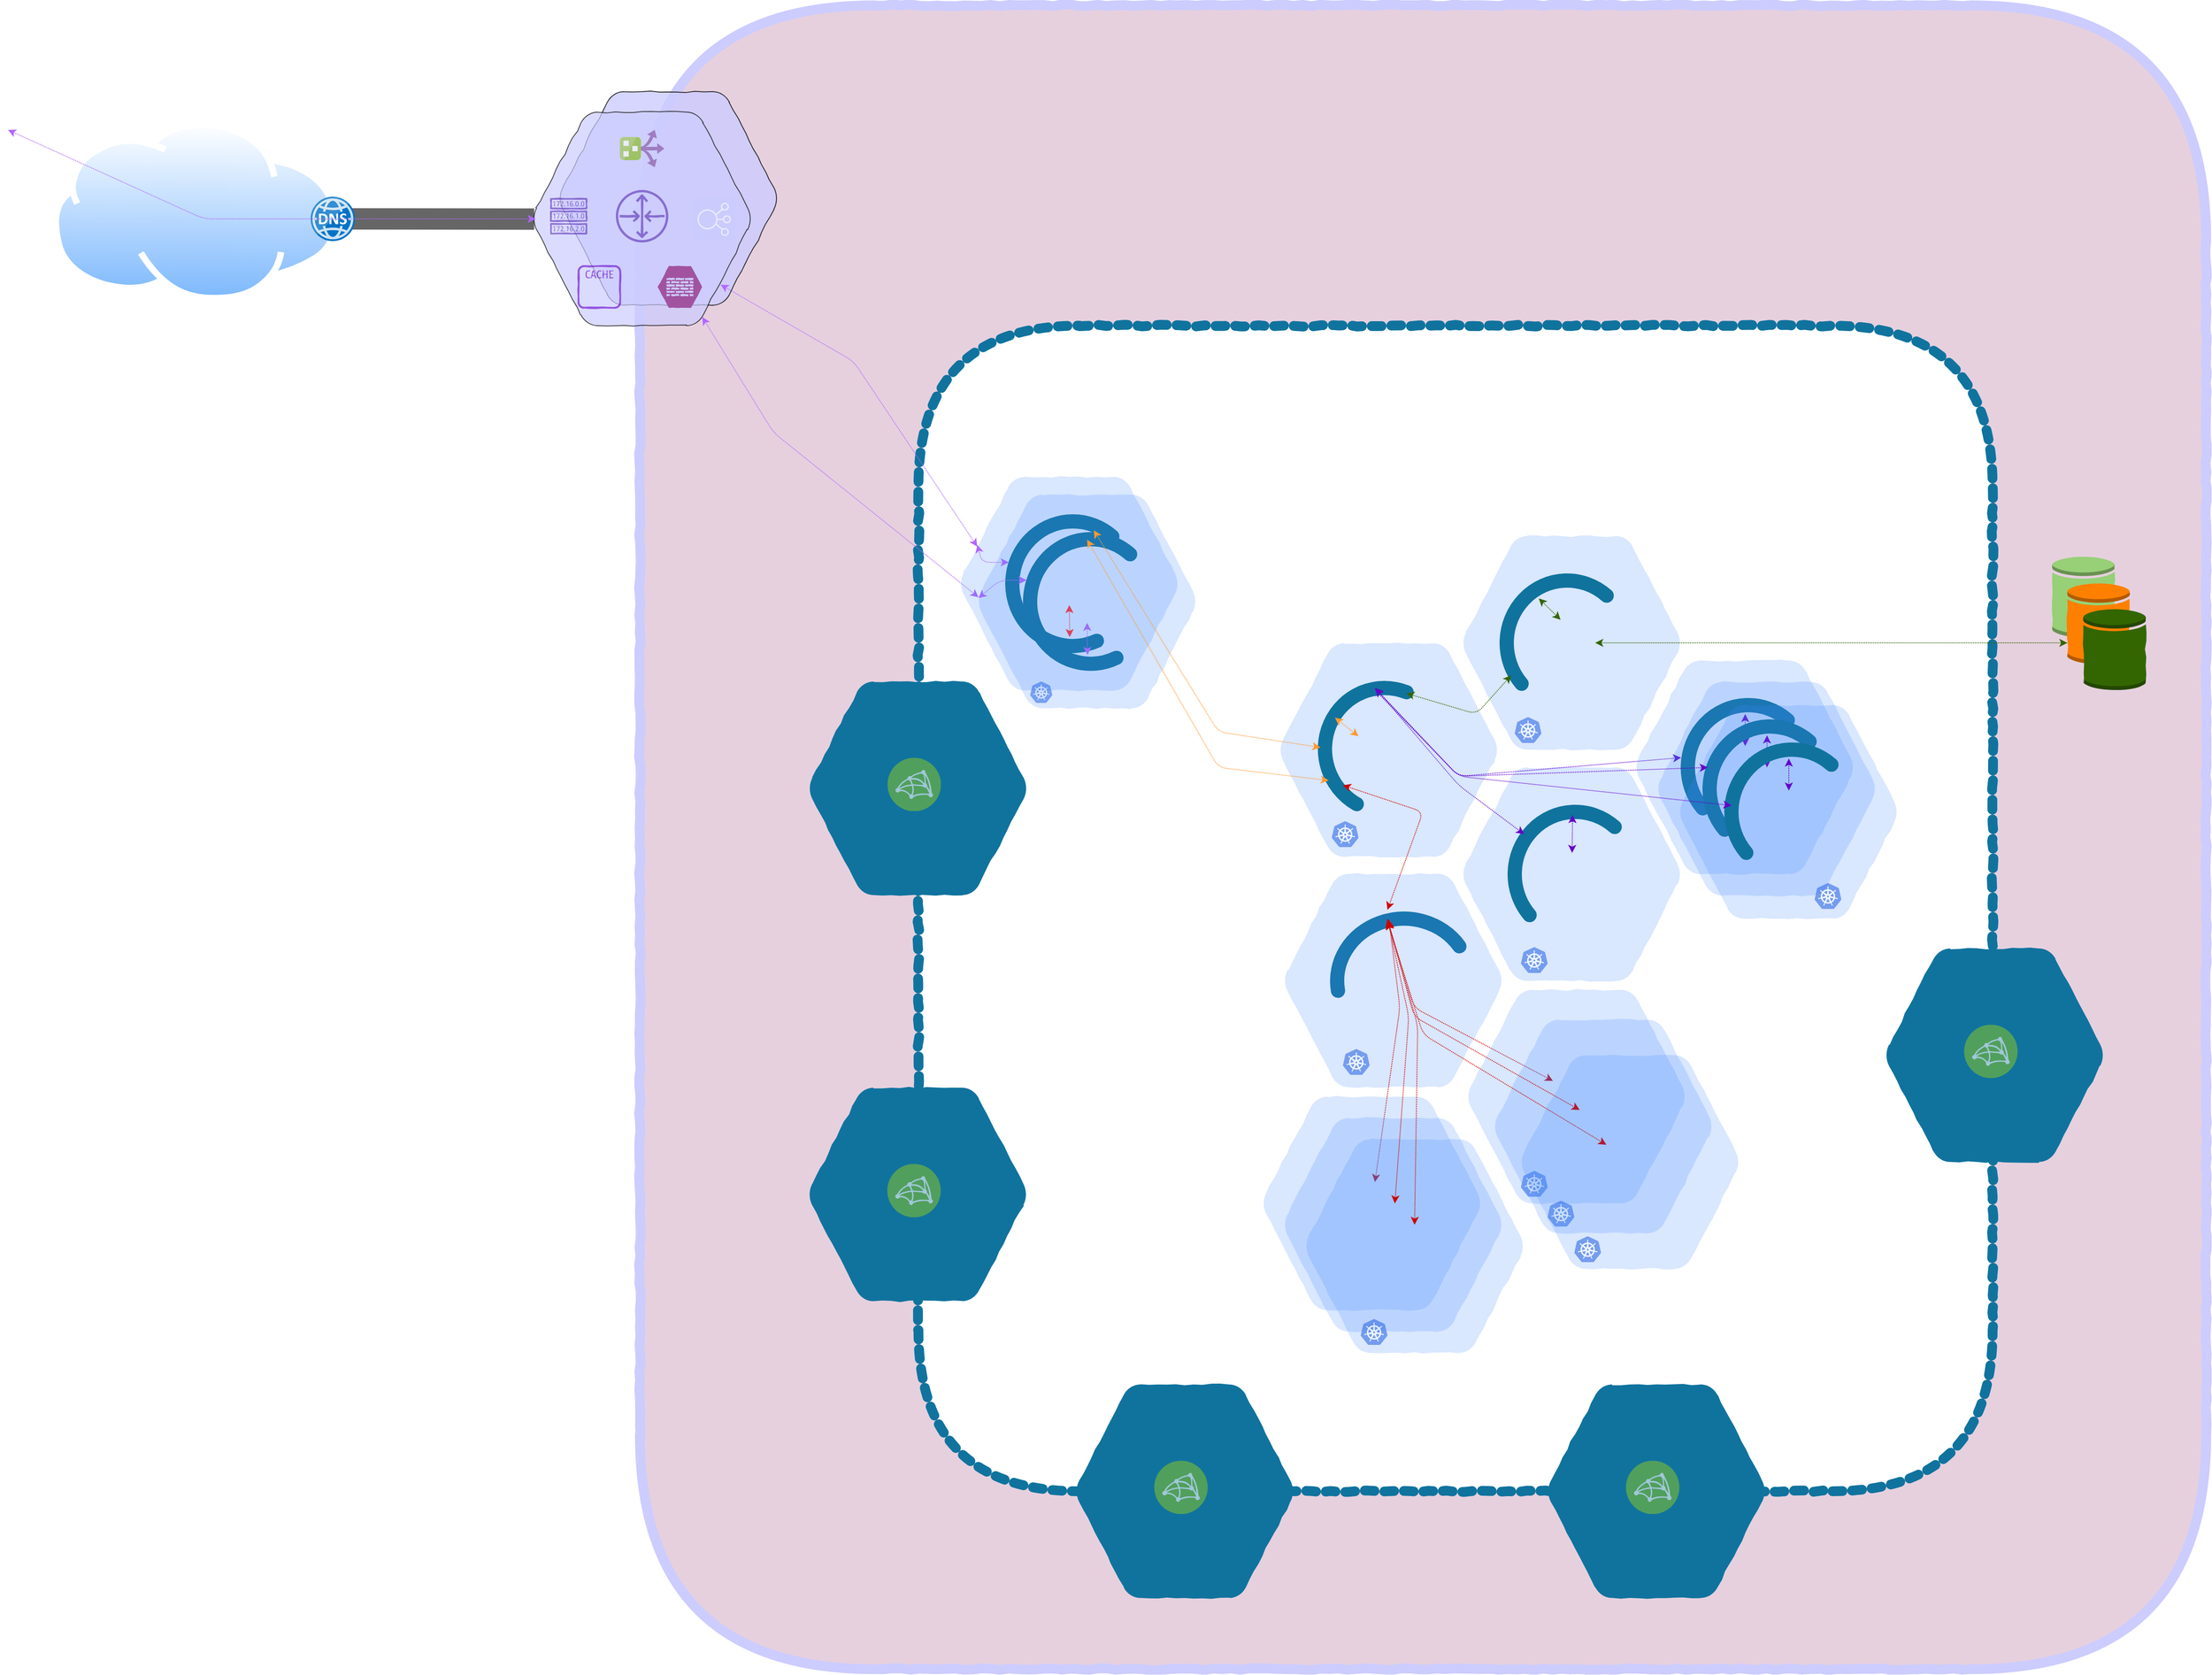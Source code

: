 <mxfile version="12.1.1" type="github" pages="1"><diagram id="cBoUNngE9WmwMve642ie" name="Page-1"><mxGraphModel dx="2729" dy="1946" grid="1" gridSize="10" guides="1" tooltips="1" connect="1" arrows="1" fold="1" page="1" pageScale="1" pageWidth="850" pageHeight="1100" math="0" shadow="0"><root><mxCell id="0"/><mxCell id="1" parent="0"/><mxCell id="G8baYWpvVq2G7eu6TOwq-664" value="" style="rounded=1;whiteSpace=wrap;html=1;shadow=0;comic=1;strokeColor=#CCCCFF;strokeWidth=11;fillColor=#E6D0DE;" vertex="1" parent="1"><mxGeometry x="-110" y="-790" width="1760" height="1870" as="geometry"/></mxCell><mxCell id="G8baYWpvVq2G7eu6TOwq-668" value="" style="shape=mxgraph.gcp.extras.blue_hexagon;html=1;fillColor=#CCCCFF;gradientColor=none;strokeColor=#000000;verticalLabelPosition=bottom;verticalAlign=top;align=center;rounded=0;comic=1;gradientDirection=south;shadow=0;opacity=80;" vertex="1" parent="1"><mxGeometry x="-200.5" y="-693" width="245" height="240" as="geometry"/></mxCell><mxCell id="G8baYWpvVq2G7eu6TOwq-637" value="" style="edgeStyle=none;comic=0;orthogonalLoop=1;jettySize=auto;html=1;startArrow=none;startFill=0;endArrow=none;endFill=0;strokeColor=#666666;strokeWidth=24;entryX=0.005;entryY=0.501;entryDx=0;entryDy=0;entryPerimeter=0;fillColor=#f5f5f5;" edge="1" parent="1" target="G8baYWpvVq2G7eu6TOwq-374"><mxGeometry relative="1" as="geometry"><mxPoint x="-460" y="-550" as="sourcePoint"/><mxPoint x="-344" y="-557.5" as="targetPoint"/></mxGeometry></mxCell><mxCell id="G8baYWpvVq2G7eu6TOwq-665" value="" style="rounded=1;whiteSpace=wrap;html=1;shadow=0;comic=1;strokeColor=#10739E;strokeWidth=11;fillColor=#ffffff;dashed=1;dashPattern=1 1;" vertex="1" parent="1"><mxGeometry x="203" y="-430" width="1207" height="1310" as="geometry"/></mxCell><mxCell id="G8baYWpvVq2G7eu6TOwq-374" value="" style="shape=mxgraph.gcp.extras.blue_hexagon;html=1;fillColor=#CCCCFF;gradientColor=none;strokeColor=#000000;verticalLabelPosition=bottom;verticalAlign=top;align=center;rounded=0;comic=1;gradientDirection=south;shadow=0;opacity=70;" vertex="1" parent="1"><mxGeometry x="-230" y="-670" width="245" height="240" as="geometry"/></mxCell><mxCell id="G8baYWpvVq2G7eu6TOwq-640" value="" style="aspect=fixed;perimeter=ellipsePerimeter;html=1;align=center;shadow=0;dashed=0;spacingTop=3;image;image=img/lib/active_directory/internet_cloud.svg;rounded=0;comic=1;strokeColor=#10739E;strokeWidth=6;fillColor=#10739E;gradientColor=none;" vertex="1" parent="1"><mxGeometry x="-770" y="-660" width="321" height="203" as="geometry"/></mxCell><mxCell id="G8baYWpvVq2G7eu6TOwq-624" value="" style="verticalLabelPosition=bottom;html=1;fillColor=#A153A0;verticalAlign=top;pointerEvents=1;align=center;points=[[0.25,0,0],[0.5,0,0],[0.75,0,0],[1,0.5,0],[0.75,1,0],[0.5,1,0],[0.25,1,0],[0,0.5,0],[0.125,0.25,0],[0.125,0.75,0],[0.875,0.25,0],[0.875,0.75,0]];shape=mxgraph.cisco_safe.design.firewall;rounded=0;shadow=0;comic=1;strokeColor=#10739E;strokeWidth=6;" vertex="1" parent="1"><mxGeometry x="-90" y="-497" width="50" height="47" as="geometry"/></mxCell><mxCell id="G8baYWpvVq2G7eu6TOwq-553" value="" style="group;fillColor=none;" vertex="1" connectable="0" parent="1"><mxGeometry x="379.778" y="759.945" width="245" height="240" as="geometry"/></mxCell><mxCell id="G8baYWpvVq2G7eu6TOwq-554" value="" style="shape=mxgraph.gcp.extras.blue_hexagon;html=1;fillColor=#10739E;gradientColor=none;strokeColor=none;verticalLabelPosition=bottom;verticalAlign=top;align=center;rounded=0;comic=1;gradientDirection=south;shadow=0;" vertex="1" parent="G8baYWpvVq2G7eu6TOwq-553"><mxGeometry width="245" height="240" as="geometry"/></mxCell><mxCell id="G8baYWpvVq2G7eu6TOwq-555" value="" style="shape=image;html=1;verticalAlign=top;verticalLabelPosition=bottom;labelBackgroundColor=#ffffff;imageAspect=0;aspect=fixed;image=https://cdn2.iconfinder.com/data/icons/font-awesome/1792/fort-awesome-128.png;rounded=0;shadow=0;comic=1;strokeColor=#FF9933;strokeWidth=6;fillColor=#CC0000;gradientColor=none;" vertex="1" parent="G8baYWpvVq2G7eu6TOwq-553"><mxGeometry x="98.5" y="16.667" width="48" height="48" as="geometry"/></mxCell><mxCell id="G8baYWpvVq2G7eu6TOwq-556" value="" style="shape=image;html=1;verticalAlign=top;verticalLabelPosition=bottom;labelBackgroundColor=#ffffff;imageAspect=0;aspect=fixed;image=https://cdn2.iconfinder.com/data/icons/kitchen-appliances-computers-and-electronics/32/Appliances-26-128.png;rounded=0;shadow=0;comic=1;strokeColor=#FF9933;strokeWidth=6;fillColor=#CC0000;gradientColor=none;" vertex="1" parent="G8baYWpvVq2G7eu6TOwq-553"><mxGeometry x="172" y="79.5" width="65" height="65" as="geometry"/></mxCell><mxCell id="G8baYWpvVq2G7eu6TOwq-557" value="" style="shape=image;html=1;verticalAlign=top;verticalLabelPosition=bottom;labelBackgroundColor=#ffffff;imageAspect=0;aspect=fixed;image=https://cdn2.iconfinder.com/data/icons/airport-solid-prepare-for-take-off/512/pilot_captain-128.png;rounded=0;shadow=0;comic=1;strokeColor=#FF9933;strokeWidth=6;fillColor=#CC0000;gradientColor=none;" vertex="1" parent="G8baYWpvVq2G7eu6TOwq-553"><mxGeometry x="22" y="86.5" width="58" height="58" as="geometry"/></mxCell><mxCell id="G8baYWpvVq2G7eu6TOwq-558" value="" style="shape=image;html=1;verticalAlign=top;verticalLabelPosition=bottom;labelBackgroundColor=#ffffff;imageAspect=0;aspect=fixed;image=https://cdn4.iconfinder.com/data/icons/transportation-190/1000/boat_transport_sail_yacht_water_ship_schooner-128.png;rounded=0;shadow=0;comic=1;strokeColor=#FF9933;strokeWidth=6;fillColor=#CC0000;gradientColor=none;" vertex="1" parent="G8baYWpvVq2G7eu6TOwq-553"><mxGeometry x="91.5" y="154.667" width="62" height="62" as="geometry"/></mxCell><mxCell id="G8baYWpvVq2G7eu6TOwq-559" value="" style="shape=image;html=1;verticalAlign=top;verticalLabelPosition=bottom;labelBackgroundColor=#ffffff;imageAspect=0;aspect=fixed;image=https://cdn0.iconfinder.com/data/icons/travel-filled-line-4/64/Travel-Filled-15-128.png;rounded=0;shadow=0;comic=1;strokeColor=#FF9933;strokeWidth=6;fillColor=#001933;gradientColor=none;" vertex="1" parent="G8baYWpvVq2G7eu6TOwq-553"><mxGeometry x="50" y="-16.333" width="33" height="33" as="geometry"/></mxCell><mxCell id="G8baYWpvVq2G7eu6TOwq-560" value="" style="aspect=fixed;perimeter=ellipsePerimeter;html=1;align=center;shadow=0;dashed=0;fontColor=#4277BB;labelBackgroundColor=#ffffff;fontSize=12;spacingTop=3;image;image=img/lib/ibm/infrastructure/microservices_mesh.svg;rounded=0;comic=1;strokeColor=#FF9933;strokeWidth=6;fillColor=#97D077;gradientColor=none;opacity=60;" vertex="1" parent="G8baYWpvVq2G7eu6TOwq-553"><mxGeometry x="88.222" y="85.667" width="60" height="60" as="geometry"/></mxCell><mxCell id="G8baYWpvVq2G7eu6TOwq-246" value="" style="verticalLabelPosition=bottom;verticalAlign=top;html=1;shape=mxgraph.basic.arc;strokeColor=#10739E;strokeWidth=16;startAngle=0.725;endAngle=0.156;rounded=0;comic=1;shadow=0;fillColor=none;" vertex="1" parent="1"><mxGeometry x="673.5" y="236.5" width="150" height="140" as="geometry"/></mxCell><mxCell id="G8baYWpvVq2G7eu6TOwq-245" value="" style="shape=mxgraph.gcp.extras.blue_hexagon;html=1;fillColor=#4387FD;gradientColor=none;strokeColor=none;verticalLabelPosition=bottom;verticalAlign=top;align=center;rounded=0;comic=1;gradientDirection=south;shadow=0;opacity=20;" vertex="1" parent="1"><mxGeometry x="614" y="186" width="245" height="240" as="geometry"/></mxCell><mxCell id="G8baYWpvVq2G7eu6TOwq-247" value="" style="endArrow=classic;startArrow=classic;html=1;dashed=1;dashPattern=1 1;strokeColor=#CC0000;" edge="1" parent="1" source="G8baYWpvVq2G7eu6TOwq-641"><mxGeometry width="50" height="50" relative="1" as="geometry"><mxPoint x="918.5" y="423.349" as="sourcePoint"/><mxPoint x="730" y="238.5" as="targetPoint"/><Array as="points"><mxPoint x="760" y="336.5"/></Array></mxGeometry></mxCell><mxCell id="G8baYWpvVq2G7eu6TOwq-255" value="" style="endArrow=classic;startArrow=classic;html=1;dashed=1;dashPattern=1 1;strokeColor=#CC0000;entryX=0.388;entryY=0.01;entryDx=0;entryDy=0;entryPerimeter=0;" edge="1" parent="1" source="G8baYWpvVq2G7eu6TOwq-254" target="G8baYWpvVq2G7eu6TOwq-246"><mxGeometry width="50" height="50" relative="1" as="geometry"><mxPoint x="923.5" y="436.5" as="sourcePoint"/><mxPoint x="783.7" y="248.88" as="targetPoint"/><Array as="points"><mxPoint x="744" y="336.5"/></Array></mxGeometry></mxCell><mxCell id="G8baYWpvVq2G7eu6TOwq-258" value="" style="shape=mxgraph.gcp.extras.blue_hexagon;html=1;fillColor=#4387FD;gradientColor=none;strokeColor=none;verticalLabelPosition=bottom;verticalAlign=top;align=center;rounded=0;comic=1;gradientDirection=south;shadow=0;opacity=20;" vertex="1" parent="1"><mxGeometry x="814.5" y="66.5" width="245" height="240" as="geometry"/></mxCell><mxCell id="G8baYWpvVq2G7eu6TOwq-259" value="" style="verticalLabelPosition=bottom;verticalAlign=top;html=1;shape=mxgraph.basic.arc;strokeColor=#10739E;strokeWidth=16;startAngle=0.636;endAngle=0.113;rounded=0;comic=1;shadow=0;fillColor=none;" vertex="1" parent="1"><mxGeometry x="873" y="116.5" width="136" height="140" as="geometry"/></mxCell><mxCell id="G8baYWpvVq2G7eu6TOwq-260" value="" style="endArrow=classic;startArrow=classic;html=1;dashed=1;dashPattern=1 1;strokeColor=#6600CC;exitX=0.5;exitY=0;exitDx=0;exitDy=0;" edge="1" parent="1" source="G8baYWpvVq2G7eu6TOwq-261"><mxGeometry width="50" height="50" relative="1" as="geometry"><mxPoint x="937.5" y="246.5" as="sourcePoint"/><mxPoint x="938" y="120" as="targetPoint"/></mxGeometry></mxCell><mxCell id="G8baYWpvVq2G7eu6TOwq-261" value="" style="shape=image;html=1;verticalAlign=top;verticalLabelPosition=bottom;labelBackgroundColor=#ffffff;imageAspect=0;aspect=fixed;image=https://cdn4.iconfinder.com/data/icons/48x48-free-object-icons/48/Black_ball.png;shadow=0;fontFamily=Helvetica;fontSize=12;fontColor=#000000;align=center;strokeColor=#000000;strokeWidth=6;" vertex="1" parent="1"><mxGeometry x="913.5" y="162.5" width="48" height="48" as="geometry"/></mxCell><mxCell id="G8baYWpvVq2G7eu6TOwq-268" value="" style="endArrow=classic;startArrow=classic;html=1;dashed=1;dashPattern=1 1;strokeColor=#6600CC;entryX=0.577;entryY=-0.004;entryDx=0;entryDy=0;entryPerimeter=0;" edge="1" parent="1" target="G8baYWpvVq2G7eu6TOwq-239"><mxGeometry width="50" height="50" relative="1" as="geometry"><mxPoint x="1060" y="55.5" as="sourcePoint"/><mxPoint x="770" y="-3.5" as="targetPoint"/><Array as="points"><mxPoint x="810" y="76.5"/></Array></mxGeometry></mxCell><mxCell id="G8baYWpvVq2G7eu6TOwq-269" value="" style="endArrow=classic;startArrow=classic;html=1;dashed=1;dashPattern=1 1;strokeColor=#6600CC;exitX=0.078;exitY=0.179;exitDx=0;exitDy=0;exitPerimeter=0;entryX=0.592;entryY=-0.004;entryDx=0;entryDy=0;entryPerimeter=0;" edge="1" parent="1" source="G8baYWpvVq2G7eu6TOwq-259" target="G8baYWpvVq2G7eu6TOwq-239"><mxGeometry width="50" height="50" relative="1" as="geometry"><mxPoint x="1070" y="65.5" as="sourcePoint"/><mxPoint x="780" y="6.5" as="targetPoint"/><Array as="points"><mxPoint x="810" y="86.5"/></Array></mxGeometry></mxCell><mxCell id="G8baYWpvVq2G7eu6TOwq-311" value="" style="group" vertex="1" connectable="0" parent="1"><mxGeometry x="590" y="436.5" width="293" height="288" as="geometry"/></mxCell><mxCell id="G8baYWpvVq2G7eu6TOwq-251" value="" style="shape=mxgraph.gcp.extras.blue_hexagon;html=1;fillColor=#4387FD;gradientColor=none;strokeColor=none;verticalLabelPosition=bottom;verticalAlign=top;align=center;rounded=0;comic=1;gradientDirection=south;shadow=0;opacity=20;" vertex="1" parent="G8baYWpvVq2G7eu6TOwq-311"><mxGeometry width="245" height="240" as="geometry"/></mxCell><mxCell id="G8baYWpvVq2G7eu6TOwq-254" value="" style="shape=image;html=1;verticalAlign=top;verticalLabelPosition=bottom;labelBackgroundColor=#ffffff;imageAspect=0;aspect=fixed;image=https://cdn4.iconfinder.com/data/icons/48x48-free-object-icons/48/Green_ball.png;rounded=0;shadow=0;comic=1;strokeColor=#FF9933;strokeWidth=6;fillColor=none;gradientColor=none;" vertex="1" parent="G8baYWpvVq2G7eu6TOwq-311"><mxGeometry x="98.5" y="96" width="48" height="48" as="geometry"/></mxCell><mxCell id="G8baYWpvVq2G7eu6TOwq-313" value="" style="group" vertex="1" connectable="0" parent="G8baYWpvVq2G7eu6TOwq-311"><mxGeometry x="24" y="24" width="269" height="264" as="geometry"/></mxCell><mxCell id="G8baYWpvVq2G7eu6TOwq-314" value="" style="shape=mxgraph.gcp.extras.blue_hexagon;html=1;fillColor=#4387FD;gradientColor=none;strokeColor=none;verticalLabelPosition=bottom;verticalAlign=top;align=center;rounded=0;comic=1;gradientDirection=south;shadow=0;opacity=20;" vertex="1" parent="G8baYWpvVq2G7eu6TOwq-313"><mxGeometry width="245" height="240" as="geometry"/></mxCell><mxCell id="G8baYWpvVq2G7eu6TOwq-315" value="" style="shape=image;html=1;verticalAlign=top;verticalLabelPosition=bottom;labelBackgroundColor=#ffffff;imageAspect=0;aspect=fixed;image=https://cdn4.iconfinder.com/data/icons/48x48-free-object-icons/48/Green_ball.png;rounded=0;shadow=0;comic=1;strokeColor=#FF9933;strokeWidth=6;fillColor=none;gradientColor=none;" vertex="1" parent="G8baYWpvVq2G7eu6TOwq-313"><mxGeometry x="98.5" y="96" width="48" height="48" as="geometry"/></mxCell><mxCell id="G8baYWpvVq2G7eu6TOwq-328" value="" style="group" vertex="1" connectable="0" parent="G8baYWpvVq2G7eu6TOwq-313"><mxGeometry x="24" y="24" width="245" height="240" as="geometry"/></mxCell><mxCell id="G8baYWpvVq2G7eu6TOwq-329" value="" style="shape=mxgraph.gcp.extras.blue_hexagon;html=1;fillColor=#4387FD;gradientColor=none;strokeColor=none;verticalLabelPosition=bottom;verticalAlign=top;align=center;rounded=0;comic=1;gradientDirection=south;shadow=0;opacity=20;" vertex="1" parent="G8baYWpvVq2G7eu6TOwq-328"><mxGeometry width="245" height="240" as="geometry"/></mxCell><mxCell id="G8baYWpvVq2G7eu6TOwq-330" value="" style="shape=image;html=1;verticalAlign=top;verticalLabelPosition=bottom;labelBackgroundColor=#ffffff;imageAspect=0;aspect=fixed;image=https://cdn4.iconfinder.com/data/icons/48x48-free-object-icons/48/Green_ball.png;rounded=0;shadow=0;comic=1;strokeColor=#FF9933;strokeWidth=6;fillColor=none;gradientColor=none;" vertex="1" parent="G8baYWpvVq2G7eu6TOwq-328"><mxGeometry x="98.5" y="96" width="48" height="48" as="geometry"/></mxCell><mxCell id="G8baYWpvVq2G7eu6TOwq-414" value="&lt;span style=&quot;font-family: &amp;#34;helvetica&amp;#34; , &amp;#34;arial&amp;#34; , sans-serif ; font-size: 0px ; background-color: rgb(248 , 249 , 250)&quot;&gt;%3CmxGraphModel%3E%3Croot%3E%3CmxCell%20id%3D%220%22%2F%3E%3CmxCell%20id%3D%221%22%20parent%3D%220%22%2F%3E%3CmxCell%20id%3D%222%22%20value%3D%22%22%20style%3D%22endArrow%3Dclassic%3BstartArrow%3Dclassic%3Bhtml%3D1%3Bdashed%3D1%3BdashPattern%3D1%201%3BstrokeColor%3D%23B266FF%3BexitX%3D0.776%3BexitY%3D0.96%3BexitDx%3D0%3BexitDy%3D0%3BexitPerimeter%3D0%3BentryX%3D0.002%3BentryY%3D0.48%3BentryDx%3D0%3BentryDy%3D0%3BentryPerimeter%3D0%3B%22%20edge%3D%221%22%20parent%3D%221%22%3E%3CmxGeometry%20width%3D%2250%22%20height%3D%2250%22%20relative%3D%221%22%20as%3D%22geometry%22%3E%3CmxPoint%20x%3D%2210.12%22%20y%3D%22-439.6%22%20as%3D%22sourcePoint%22%2F%3E%3CmxPoint%20x%3D%22320.49%22%20y%3D%22-124.8%22%20as%3D%22targetPoint%22%2F%3E%3CArray%20as%3D%22points%22%3E%3CmxPoint%20x%3D%2290%22%20y%3D%22-310%22%2F%3E%3C%2FArray%3E%3C%2FmxGeometry%3E%3C%2FmxCell%3E%3C%2Froot%3E%3C%2FmxGraphModel%3E&lt;/span&gt;" style="aspect=fixed;html=1;points=[];align=center;image;fontSize=12;image=img/lib/mscae/Kubernetes.svg;rounded=0;shadow=0;comic=1;strokeColor=#FF9933;strokeWidth=6;fillColor=#CCCCFF;gradientColor=none;opacity=60;" vertex="1" parent="G8baYWpvVq2G7eu6TOwq-328"><mxGeometry x="62" y="202" width="30" height="29" as="geometry"/></mxCell><mxCell id="G8baYWpvVq2G7eu6TOwq-312" value="" style="endArrow=classic;startArrow=classic;html=1;dashed=1;dashPattern=1 1;strokeColor=#CC0000;entryX=0.381;entryY=0.022;entryDx=0;entryDy=0;entryPerimeter=0;" edge="1" parent="1" source="G8baYWpvVq2G7eu6TOwq-315" target="G8baYWpvVq2G7eu6TOwq-246"><mxGeometry width="50" height="50" relative="1" as="geometry"><mxPoint x="933.5" y="446.5" as="sourcePoint"/><mxPoint x="741.7" y="247.9" as="targetPoint"/><Array as="points"><mxPoint x="754" y="346.5"/></Array></mxGeometry></mxCell><mxCell id="G8baYWpvVq2G7eu6TOwq-331" value="" style="endArrow=classic;startArrow=classic;html=1;dashed=1;dashPattern=1 1;strokeColor=#CC0000;entryX=0.381;entryY=0.022;entryDx=0;entryDy=0;entryPerimeter=0;exitX=0.5;exitY=0;exitDx=0;exitDy=0;" edge="1" parent="1" source="G8baYWpvVq2G7eu6TOwq-330" target="G8baYWpvVq2G7eu6TOwq-246"><mxGeometry width="50" height="50" relative="1" as="geometry"><mxPoint x="766.244" y="566.5" as="sourcePoint"/><mxPoint x="740.65" y="249.58" as="targetPoint"/><Array as="points"><mxPoint x="764" y="356.5"/></Array></mxGeometry></mxCell><mxCell id="G8baYWpvVq2G7eu6TOwq-332" value="" style="group" vertex="1" connectable="0" parent="1"><mxGeometry x="609" y="-73" width="255" height="250" as="geometry"/></mxCell><mxCell id="G8baYWpvVq2G7eu6TOwq-238" value="" style="shape=mxgraph.gcp.extras.blue_hexagon;html=1;fillColor=#4387FD;gradientColor=none;strokeColor=none;verticalLabelPosition=bottom;verticalAlign=top;align=center;rounded=0;comic=1;gradientDirection=south;shadow=0;opacity=20;" vertex="1" parent="G8baYWpvVq2G7eu6TOwq-332"><mxGeometry width="245" height="240" as="geometry"/></mxCell><mxCell id="G8baYWpvVq2G7eu6TOwq-239" value="" style="verticalLabelPosition=bottom;verticalAlign=top;html=1;shape=mxgraph.basic.arc;strokeColor=#10739E;strokeWidth=16;startAngle=0.636;endAngle=0.113;rounded=0;comic=1;shadow=0;fillColor=none;rotation=-20;" vertex="1" parent="G8baYWpvVq2G7eu6TOwq-332"><mxGeometry x="51" y="50" width="136" height="140" as="geometry"/></mxCell><mxCell id="G8baYWpvVq2G7eu6TOwq-241" value="" style="endArrow=classic;startArrow=classic;html=1;dashed=1;dashPattern=1 1;strokeColor=#FF9933;exitX=0;exitY=0.25;exitDx=0;exitDy=0;entryX=0.198;entryY=0.116;entryDx=0;entryDy=0;entryPerimeter=0;" edge="1" parent="G8baYWpvVq2G7eu6TOwq-332" target="G8baYWpvVq2G7eu6TOwq-239" source="G8baYWpvVq2G7eu6TOwq-431"><mxGeometry width="50" height="50" relative="1" as="geometry"><mxPoint x="123" y="96" as="sourcePoint"/><mxPoint x="72" y="100" as="targetPoint"/></mxGeometry></mxCell><mxCell id="G8baYWpvVq2G7eu6TOwq-410" value="" style="aspect=fixed;html=1;points=[];align=center;image;fontSize=12;image=img/lib/mscae/Kubernetes.svg;rounded=0;shadow=0;comic=1;strokeColor=#FF9933;strokeWidth=6;fillColor=#CCCCFF;gradientColor=none;opacity=60;" vertex="1" parent="G8baYWpvVq2G7eu6TOwq-332"><mxGeometry x="58.5" y="200" width="30" height="29" as="geometry"/></mxCell><mxCell id="G8baYWpvVq2G7eu6TOwq-431" value="" style="shape=image;html=1;verticalAlign=top;verticalLabelPosition=bottom;labelBackgroundColor=#ffffff;imageAspect=0;aspect=fixed;image=https://cdn4.iconfinder.com/data/icons/REALVISTA/3d_graphics/png/128/cube.png;rounded=0;shadow=0;comic=1;strokeColor=#FF9933;strokeWidth=6;fillColor=#CC0000;gradientColor=none;" vertex="1" parent="G8baYWpvVq2G7eu6TOwq-332"><mxGeometry x="88.5" y="89" width="62" height="62" as="geometry"/></mxCell><mxCell id="G8baYWpvVq2G7eu6TOwq-333" value="" style="group" vertex="1" connectable="0" parent="1"><mxGeometry x="1009" y="-53.5" width="294" height="290" as="geometry"/></mxCell><mxCell id="G8baYWpvVq2G7eu6TOwq-263" value="" style="shape=mxgraph.gcp.extras.blue_hexagon;html=1;fillColor=#4387FD;gradientColor=none;strokeColor=none;verticalLabelPosition=bottom;verticalAlign=top;align=center;rounded=0;comic=1;gradientDirection=south;shadow=0;opacity=20;" vertex="1" parent="G8baYWpvVq2G7eu6TOwq-333"><mxGeometry width="245" height="240" as="geometry"/></mxCell><mxCell id="G8baYWpvVq2G7eu6TOwq-264" value="" style="verticalLabelPosition=bottom;verticalAlign=top;html=1;shape=mxgraph.basic.arc;strokeColor=#10739E;strokeWidth=16;startAngle=0.636;endAngle=0.113;rounded=0;comic=1;shadow=0;fillColor=none;" vertex="1" parent="G8baYWpvVq2G7eu6TOwq-333"><mxGeometry x="58.5" y="50" width="136" height="140" as="geometry"/></mxCell><mxCell id="G8baYWpvVq2G7eu6TOwq-265" value="" style="endArrow=classic;startArrow=classic;html=1;dashed=1;dashPattern=1 1;strokeColor=#6600CC;exitX=0.5;exitY=0;exitDx=0;exitDy=0;" edge="1" parent="G8baYWpvVq2G7eu6TOwq-333" source="G8baYWpvVq2G7eu6TOwq-266"><mxGeometry width="50" height="50" relative="1" as="geometry"><mxPoint x="123" y="180" as="sourcePoint"/><mxPoint x="123" y="60" as="targetPoint"/></mxGeometry></mxCell><mxCell id="G8baYWpvVq2G7eu6TOwq-266" value="" style="shape=image;html=1;verticalAlign=top;verticalLabelPosition=bottom;labelBackgroundColor=#ffffff;imageAspect=0;aspect=fixed;image=https://cdn4.iconfinder.com/data/icons/48x48-free-object-icons/48/Yin-yan.png;shadow=0;fontFamily=Helvetica;fontSize=12;fontColor=#000000;align=center;strokeColor=#000000;strokeWidth=6;" vertex="1" parent="G8baYWpvVq2G7eu6TOwq-333"><mxGeometry x="99" y="96" width="48" height="48" as="geometry"/></mxCell><mxCell id="G8baYWpvVq2G7eu6TOwq-334" value="" style="group" vertex="1" connectable="0" parent="G8baYWpvVq2G7eu6TOwq-333"><mxGeometry x="24.5" y="24" width="269.5" height="266" as="geometry"/></mxCell><mxCell id="G8baYWpvVq2G7eu6TOwq-335" value="" style="shape=mxgraph.gcp.extras.blue_hexagon;html=1;fillColor=#4387FD;gradientColor=none;strokeColor=none;verticalLabelPosition=bottom;verticalAlign=top;align=center;rounded=0;comic=1;gradientDirection=south;shadow=0;opacity=20;" vertex="1" parent="G8baYWpvVq2G7eu6TOwq-334"><mxGeometry width="245" height="240" as="geometry"/></mxCell><mxCell id="G8baYWpvVq2G7eu6TOwq-336" value="" style="verticalLabelPosition=bottom;verticalAlign=top;html=1;shape=mxgraph.basic.arc;strokeColor=#10739E;strokeWidth=16;startAngle=0.636;endAngle=0.113;rounded=0;comic=1;shadow=0;fillColor=none;" vertex="1" parent="G8baYWpvVq2G7eu6TOwq-334"><mxGeometry x="58.5" y="50" width="136" height="140" as="geometry"/></mxCell><mxCell id="G8baYWpvVq2G7eu6TOwq-337" value="" style="endArrow=classic;startArrow=classic;html=1;dashed=1;dashPattern=1 1;strokeColor=#6600CC;exitX=0.5;exitY=0;exitDx=0;exitDy=0;" edge="1" parent="G8baYWpvVq2G7eu6TOwq-334" source="G8baYWpvVq2G7eu6TOwq-338"><mxGeometry width="50" height="50" relative="1" as="geometry"><mxPoint x="123" y="180" as="sourcePoint"/><mxPoint x="123" y="60" as="targetPoint"/></mxGeometry></mxCell><mxCell id="G8baYWpvVq2G7eu6TOwq-338" value="" style="shape=image;html=1;verticalAlign=top;verticalLabelPosition=bottom;labelBackgroundColor=#ffffff;imageAspect=0;aspect=fixed;image=https://cdn4.iconfinder.com/data/icons/48x48-free-object-icons/48/Yin-yan.png;shadow=0;fontFamily=Helvetica;fontSize=12;fontColor=#000000;align=center;strokeColor=#000000;strokeWidth=6;" vertex="1" parent="G8baYWpvVq2G7eu6TOwq-334"><mxGeometry x="99" y="96" width="48" height="48" as="geometry"/></mxCell><mxCell id="G8baYWpvVq2G7eu6TOwq-339" value="" style="group" vertex="1" connectable="0" parent="G8baYWpvVq2G7eu6TOwq-334"><mxGeometry x="24.5" y="26" width="245" height="240" as="geometry"/></mxCell><mxCell id="G8baYWpvVq2G7eu6TOwq-340" value="" style="shape=mxgraph.gcp.extras.blue_hexagon;html=1;fillColor=#4387FD;gradientColor=none;strokeColor=none;verticalLabelPosition=bottom;verticalAlign=top;align=center;rounded=0;comic=1;gradientDirection=south;shadow=0;opacity=20;" vertex="1" parent="G8baYWpvVq2G7eu6TOwq-339"><mxGeometry width="245" height="240" as="geometry"/></mxCell><mxCell id="G8baYWpvVq2G7eu6TOwq-341" value="" style="verticalLabelPosition=bottom;verticalAlign=top;html=1;shape=mxgraph.basic.arc;strokeColor=#10739E;strokeWidth=16;startAngle=0.636;endAngle=0.113;rounded=0;comic=1;shadow=0;fillColor=none;" vertex="1" parent="G8baYWpvVq2G7eu6TOwq-339"><mxGeometry x="58.5" y="50" width="136" height="140" as="geometry"/></mxCell><mxCell id="G8baYWpvVq2G7eu6TOwq-342" value="" style="endArrow=classic;startArrow=classic;html=1;dashed=1;dashPattern=1 1;strokeColor=#6600CC;exitX=0.5;exitY=0;exitDx=0;exitDy=0;" edge="1" parent="G8baYWpvVq2G7eu6TOwq-339" source="G8baYWpvVq2G7eu6TOwq-343"><mxGeometry width="50" height="50" relative="1" as="geometry"><mxPoint x="123" y="180" as="sourcePoint"/><mxPoint x="123" y="60" as="targetPoint"/></mxGeometry></mxCell><mxCell id="G8baYWpvVq2G7eu6TOwq-343" value="" style="shape=image;html=1;verticalAlign=top;verticalLabelPosition=bottom;labelBackgroundColor=#ffffff;imageAspect=0;aspect=fixed;image=https://cdn4.iconfinder.com/data/icons/48x48-free-object-icons/48/Yin-yan.png;shadow=0;fontFamily=Helvetica;fontSize=12;fontColor=#000000;align=center;strokeColor=#000000;strokeWidth=6;" vertex="1" parent="G8baYWpvVq2G7eu6TOwq-339"><mxGeometry x="99" y="96" width="48" height="48" as="geometry"/></mxCell><mxCell id="G8baYWpvVq2G7eu6TOwq-412" value="" style="aspect=fixed;html=1;points=[];align=center;image;fontSize=12;image=img/lib/mscae/Kubernetes.svg;rounded=0;shadow=0;comic=1;strokeColor=#FF9933;strokeWidth=6;fillColor=#CCCCFF;gradientColor=none;opacity=60;" vertex="1" parent="G8baYWpvVq2G7eu6TOwq-339"><mxGeometry x="152" y="200" width="30" height="29" as="geometry"/></mxCell><mxCell id="G8baYWpvVq2G7eu6TOwq-344" value="" style="endArrow=classic;startArrow=classic;html=1;dashed=1;dashPattern=1 1;strokeColor=#6600CC;entryX=0.592;entryY=0.01;entryDx=0;entryDy=0;entryPerimeter=0;" edge="1" parent="1" source="G8baYWpvVq2G7eu6TOwq-341" target="G8baYWpvVq2G7eu6TOwq-239"><mxGeometry width="50" height="50" relative="1" as="geometry"><mxPoint x="1100" y="56.5" as="sourcePoint"/><mxPoint x="775.404" y="0.56" as="targetPoint"/><Array as="points"><mxPoint x="810" y="76.5"/></Array></mxGeometry></mxCell><mxCell id="G8baYWpvVq2G7eu6TOwq-345" value="" style="endArrow=classic;startArrow=classic;html=1;dashed=1;dashPattern=1 1;strokeColor=#6600CC;entryX=0.592;entryY=0.001;entryDx=0;entryDy=0;entryPerimeter=0;" edge="1" parent="1" target="G8baYWpvVq2G7eu6TOwq-239"><mxGeometry width="50" height="50" relative="1" as="geometry"><mxPoint x="1090" y="66.5" as="sourcePoint"/><mxPoint x="766.972" y="-4.06" as="targetPoint"/><Array as="points"><mxPoint x="810" y="76.5"/></Array></mxGeometry></mxCell><mxCell id="G8baYWpvVq2G7eu6TOwq-346" value="" style="group" vertex="1" connectable="0" parent="1"><mxGeometry x="820" y="316.5" width="349" height="344" as="geometry"/></mxCell><mxCell id="G8baYWpvVq2G7eu6TOwq-643" value="" style="group" vertex="1" connectable="0" parent="G8baYWpvVq2G7eu6TOwq-346"><mxGeometry width="275" height="273.5" as="geometry"/></mxCell><mxCell id="G8baYWpvVq2G7eu6TOwq-249" value="" style="shape=mxgraph.gcp.extras.blue_hexagon;html=1;fillColor=#4387FD;gradientColor=none;strokeColor=none;verticalLabelPosition=bottom;verticalAlign=top;align=center;rounded=0;comic=1;gradientDirection=south;shadow=0;opacity=20;" vertex="1" parent="G8baYWpvVq2G7eu6TOwq-643"><mxGeometry width="245" height="240" as="geometry"/></mxCell><mxCell id="G8baYWpvVq2G7eu6TOwq-641" value="" style="shape=image;html=1;verticalAlign=top;verticalLabelPosition=bottom;labelBackgroundColor=#ffffff;imageAspect=0;aspect=fixed;image=https://cdn4.iconfinder.com/data/icons/48x48-free-object-icons/48/Blue_ball.png;rounded=0;shadow=0;comic=1;strokeColor=#10739E;strokeWidth=6;fillColor=#10739E;gradientColor=none;" vertex="1" parent="G8baYWpvVq2G7eu6TOwq-643"><mxGeometry x="96" y="91" width="48" height="48" as="geometry"/></mxCell><mxCell id="G8baYWpvVq2G7eu6TOwq-413" value="" style="aspect=fixed;html=1;points=[];align=center;image;fontSize=12;image=img/lib/mscae/Kubernetes.svg;rounded=0;shadow=0;comic=1;strokeColor=#FF9933;strokeWidth=6;fillColor=#CCCCFF;gradientColor=none;opacity=60;" vertex="1" parent="G8baYWpvVq2G7eu6TOwq-643"><mxGeometry x="60" y="203.5" width="30" height="29" as="geometry"/></mxCell><mxCell id="G8baYWpvVq2G7eu6TOwq-644" value="" style="group" vertex="1" connectable="0" parent="G8baYWpvVq2G7eu6TOwq-643"><mxGeometry x="30" y="33.5" width="245" height="240" as="geometry"/></mxCell><mxCell id="G8baYWpvVq2G7eu6TOwq-645" value="" style="shape=mxgraph.gcp.extras.blue_hexagon;html=1;fillColor=#4387FD;gradientColor=none;strokeColor=none;verticalLabelPosition=bottom;verticalAlign=top;align=center;rounded=0;comic=1;gradientDirection=south;shadow=0;opacity=20;" vertex="1" parent="G8baYWpvVq2G7eu6TOwq-644"><mxGeometry width="245" height="240" as="geometry"/></mxCell><mxCell id="G8baYWpvVq2G7eu6TOwq-646" value="" style="shape=image;html=1;verticalAlign=top;verticalLabelPosition=bottom;labelBackgroundColor=#ffffff;imageAspect=0;aspect=fixed;image=https://cdn4.iconfinder.com/data/icons/48x48-free-object-icons/48/Blue_ball.png;rounded=0;shadow=0;comic=1;strokeColor=#10739E;strokeWidth=6;fillColor=#10739E;gradientColor=none;" vertex="1" parent="G8baYWpvVq2G7eu6TOwq-644"><mxGeometry x="96" y="91" width="48" height="48" as="geometry"/></mxCell><mxCell id="G8baYWpvVq2G7eu6TOwq-647" value="" style="aspect=fixed;html=1;points=[];align=center;image;fontSize=12;image=img/lib/mscae/Kubernetes.svg;rounded=0;shadow=0;comic=1;strokeColor=#FF9933;strokeWidth=6;fillColor=#CCCCFF;gradientColor=none;opacity=60;" vertex="1" parent="G8baYWpvVq2G7eu6TOwq-644"><mxGeometry x="60" y="203.5" width="30" height="29" as="geometry"/></mxCell><mxCell id="G8baYWpvVq2G7eu6TOwq-353" value="" style="endArrow=classic;startArrow=classic;html=1;dashed=1;dashPattern=1 1;strokeColor=#CC0000;" edge="1" parent="1" source="G8baYWpvVq2G7eu6TOwq-646"><mxGeometry width="50" height="50" relative="1" as="geometry"><mxPoint x="948.5" y="466.5" as="sourcePoint"/><mxPoint x="730" y="236.5" as="targetPoint"/><Array as="points"><mxPoint x="760" y="346.5"/></Array></mxGeometry></mxCell><mxCell id="G8baYWpvVq2G7eu6TOwq-372" value="" style="endArrow=classic;startArrow=classic;html=1;dashed=1;dashPattern=1 1;strokeColor=#CC0000;entryX=0.375;entryY=0.014;entryDx=0;entryDy=0;entryPerimeter=0;" edge="1" parent="1" source="G8baYWpvVq2G7eu6TOwq-658" target="G8baYWpvVq2G7eu6TOwq-246"><mxGeometry width="50" height="50" relative="1" as="geometry"><mxPoint x="978.5" y="496.5" as="sourcePoint"/><mxPoint x="740" y="246.5" as="targetPoint"/><Array as="points"><mxPoint x="770" y="366.5"/></Array></mxGeometry></mxCell><mxCell id="G8baYWpvVq2G7eu6TOwq-377" value="" style="outlineConnect=0;fontColor=#232F3E;gradientColor=none;fillColor=#5A30B5;strokeColor=none;dashed=0;verticalLabelPosition=bottom;verticalAlign=top;align=center;html=1;fontSize=12;fontStyle=0;aspect=fixed;pointerEvents=1;shape=mxgraph.aws4.route_table;rounded=0;shadow=0;comic=1;opacity=60;" vertex="1" parent="1"><mxGeometry x="-211" y="-573.5" width="42" height="41" as="geometry"/></mxCell><mxCell id="G8baYWpvVq2G7eu6TOwq-379" value="" style="aspect=fixed;html=1;points=[];align=center;image;fontSize=12;image=img/lib/mscae/Route_Filter.svg;rounded=0;shadow=0;comic=1;strokeColor=#FF9933;strokeWidth=6;fillColor=#CCCCFF;gradientColor=none;opacity=60;" vertex="1" parent="1"><mxGeometry x="-132.5" y="-650" width="50" height="42" as="geometry"/></mxCell><mxCell id="G8baYWpvVq2G7eu6TOwq-380" value="" style="outlineConnect=0;fontColor=#232F3E;gradientColor=none;fillColor=#5A30B5;strokeColor=none;dashed=0;verticalLabelPosition=bottom;verticalAlign=top;align=center;html=1;fontSize=12;fontStyle=0;aspect=fixed;pointerEvents=1;shape=mxgraph.aws4.router;rounded=0;shadow=0;comic=1;opacity=60;" vertex="1" parent="1"><mxGeometry x="-137" y="-582.5" width="59" height="59" as="geometry"/></mxCell><mxCell id="G8baYWpvVq2G7eu6TOwq-381" value="" style="outlineConnect=0;fontColor=#232F3E;gradientColor=none;fillColor=#6600CC;strokeColor=none;dashed=0;verticalLabelPosition=bottom;verticalAlign=top;align=center;html=1;fontSize=12;fontStyle=0;aspect=fixed;pointerEvents=1;shape=mxgraph.aws4.cache_node;rounded=0;shadow=0;comic=1;opacity=60;" vertex="1" parent="1"><mxGeometry x="-180" y="-498" width="49" height="49" as="geometry"/></mxCell><mxCell id="G8baYWpvVq2G7eu6TOwq-382" value="" style="outlineConnect=0;fontColor=#232F3E;gradientColor=none;gradientDirection=north;fillColor=#CCCCFF;strokeColor=#ffffff;dashed=0;verticalLabelPosition=bottom;verticalAlign=top;align=center;html=1;fontSize=12;fontStyle=0;aspect=fixed;shape=mxgraph.aws4.resourceIcon;resIcon=mxgraph.aws4.elastic_load_balancing;rounded=0;shadow=0;comic=1;opacity=60;" vertex="1" parent="1"><mxGeometry x="-50" y="-573" width="47" height="47" as="geometry"/></mxCell><mxCell id="G8baYWpvVq2G7eu6TOwq-385" value="" style="endArrow=classic;startArrow=classic;html=1;dashed=1;dashPattern=1 1;strokeColor=#B266FF;exitX=0.86;exitY=0.808;exitDx=0;exitDy=0;exitPerimeter=0;entryX=0.078;entryY=0.326;entryDx=0;entryDy=0;entryPerimeter=0;" edge="1" parent="1" source="G8baYWpvVq2G7eu6TOwq-374" target="G8baYWpvVq2G7eu6TOwq-76"><mxGeometry width="50" height="50" relative="1" as="geometry"><mxPoint x="230.49" y="-87.34" as="sourcePoint"/><mxPoint x="284.5" y="-107.5" as="targetPoint"/><Array as="points"><mxPoint x="130" y="-390"/></Array></mxGeometry></mxCell><mxCell id="G8baYWpvVq2G7eu6TOwq-386" value="" style="endArrow=classic;startArrow=classic;html=1;dashed=1;dashPattern=1 1;strokeColor=#B266FF;exitX=0.776;exitY=0.96;exitDx=0;exitDy=0;exitPerimeter=0;entryX=0.002;entryY=0.48;entryDx=0;entryDy=0;entryPerimeter=0;" edge="1" parent="1" source="G8baYWpvVq2G7eu6TOwq-374" target="G8baYWpvVq2G7eu6TOwq-305"><mxGeometry width="50" height="50" relative="1" as="geometry"><mxPoint x="6.58" y="253.62" as="sourcePoint"/><mxPoint x="232.45" y="-89.26" as="targetPoint"/><Array as="points"><mxPoint x="40" y="-310"/></Array></mxGeometry></mxCell><mxCell id="G8baYWpvVq2G7eu6TOwq-402" value="" style="group" vertex="1" connectable="0" parent="1"><mxGeometry x="880" y="376.5" width="445" height="629.945" as="geometry"/></mxCell><mxCell id="G8baYWpvVq2G7eu6TOwq-526" value="" style="group;fillColor=none;" vertex="1" connectable="0" parent="G8baYWpvVq2G7eu6TOwq-402"><mxGeometry x="-800" y="-406.5" width="245" height="240" as="geometry"/></mxCell><mxCell id="G8baYWpvVq2G7eu6TOwq-527" value="" style="shape=mxgraph.gcp.extras.blue_hexagon;html=1;fillColor=#10739E;gradientColor=none;strokeColor=none;verticalLabelPosition=bottom;verticalAlign=top;align=center;rounded=0;comic=1;gradientDirection=south;shadow=0;" vertex="1" parent="G8baYWpvVq2G7eu6TOwq-526"><mxGeometry width="245" height="240" as="geometry"/></mxCell><mxCell id="G8baYWpvVq2G7eu6TOwq-528" value="" style="shape=image;html=1;verticalAlign=top;verticalLabelPosition=bottom;labelBackgroundColor=#ffffff;imageAspect=0;aspect=fixed;image=https://cdn2.iconfinder.com/data/icons/font-awesome/1792/fort-awesome-128.png;rounded=0;shadow=0;comic=1;strokeColor=#FF9933;strokeWidth=6;fillColor=#CC0000;gradientColor=none;" vertex="1" parent="G8baYWpvVq2G7eu6TOwq-526"><mxGeometry x="98.5" y="16.667" width="48" height="48" as="geometry"/></mxCell><mxCell id="G8baYWpvVq2G7eu6TOwq-529" value="" style="shape=image;html=1;verticalAlign=top;verticalLabelPosition=bottom;labelBackgroundColor=#ffffff;imageAspect=0;aspect=fixed;image=https://cdn2.iconfinder.com/data/icons/kitchen-appliances-computers-and-electronics/32/Appliances-26-128.png;rounded=0;shadow=0;comic=1;strokeColor=#FF9933;strokeWidth=6;fillColor=#CC0000;gradientColor=none;" vertex="1" parent="G8baYWpvVq2G7eu6TOwq-526"><mxGeometry x="172" y="79.5" width="65" height="65" as="geometry"/></mxCell><mxCell id="G8baYWpvVq2G7eu6TOwq-530" value="" style="shape=image;html=1;verticalAlign=top;verticalLabelPosition=bottom;labelBackgroundColor=#ffffff;imageAspect=0;aspect=fixed;image=https://cdn2.iconfinder.com/data/icons/airport-solid-prepare-for-take-off/512/pilot_captain-128.png;rounded=0;shadow=0;comic=1;strokeColor=#FF9933;strokeWidth=6;fillColor=#CC0000;gradientColor=none;" vertex="1" parent="G8baYWpvVq2G7eu6TOwq-526"><mxGeometry x="22" y="86.5" width="58" height="58" as="geometry"/></mxCell><mxCell id="G8baYWpvVq2G7eu6TOwq-531" value="" style="shape=image;html=1;verticalAlign=top;verticalLabelPosition=bottom;labelBackgroundColor=#ffffff;imageAspect=0;aspect=fixed;image=https://cdn4.iconfinder.com/data/icons/transportation-190/1000/boat_transport_sail_yacht_water_ship_schooner-128.png;rounded=0;shadow=0;comic=1;strokeColor=#FF9933;strokeWidth=6;fillColor=#CC0000;gradientColor=none;" vertex="1" parent="G8baYWpvVq2G7eu6TOwq-526"><mxGeometry x="91.5" y="154.667" width="62" height="62" as="geometry"/></mxCell><mxCell id="G8baYWpvVq2G7eu6TOwq-532" value="" style="shape=image;html=1;verticalAlign=top;verticalLabelPosition=bottom;labelBackgroundColor=#ffffff;imageAspect=0;aspect=fixed;image=https://cdn0.iconfinder.com/data/icons/travel-filled-line-4/64/Travel-Filled-15-128.png;rounded=0;shadow=0;comic=1;strokeColor=#FF9933;strokeWidth=6;fillColor=#001933;gradientColor=none;" vertex="1" parent="G8baYWpvVq2G7eu6TOwq-526"><mxGeometry x="50" y="-16.333" width="33" height="33" as="geometry"/></mxCell><mxCell id="G8baYWpvVq2G7eu6TOwq-536" value="" style="aspect=fixed;perimeter=ellipsePerimeter;html=1;align=center;shadow=0;dashed=0;fontColor=#4277BB;labelBackgroundColor=#ffffff;fontSize=12;spacingTop=3;image;image=img/lib/ibm/infrastructure/microservices_mesh.svg;rounded=0;comic=1;strokeColor=#FF9933;strokeWidth=6;fillColor=#97D077;gradientColor=none;opacity=60;" vertex="1" parent="G8baYWpvVq2G7eu6TOwq-526"><mxGeometry x="88.222" y="85.667" width="60" height="60" as="geometry"/></mxCell><mxCell id="G8baYWpvVq2G7eu6TOwq-561" value="" style="group;fillColor=none;" vertex="1" connectable="0" parent="G8baYWpvVq2G7eu6TOwq-402"><mxGeometry x="29.778" y="383.445" width="245" height="240" as="geometry"/></mxCell><mxCell id="G8baYWpvVq2G7eu6TOwq-562" value="" style="shape=mxgraph.gcp.extras.blue_hexagon;html=1;fillColor=#10739E;gradientColor=none;strokeColor=none;verticalLabelPosition=bottom;verticalAlign=top;align=center;rounded=0;comic=1;gradientDirection=south;shadow=0;" vertex="1" parent="G8baYWpvVq2G7eu6TOwq-561"><mxGeometry width="245" height="240" as="geometry"/></mxCell><mxCell id="G8baYWpvVq2G7eu6TOwq-563" value="" style="shape=image;html=1;verticalAlign=top;verticalLabelPosition=bottom;labelBackgroundColor=#ffffff;imageAspect=0;aspect=fixed;image=https://cdn2.iconfinder.com/data/icons/font-awesome/1792/fort-awesome-128.png;rounded=0;shadow=0;comic=1;strokeColor=#FF9933;strokeWidth=6;fillColor=#CC0000;gradientColor=none;" vertex="1" parent="G8baYWpvVq2G7eu6TOwq-561"><mxGeometry x="98.5" y="16.667" width="48" height="48" as="geometry"/></mxCell><mxCell id="G8baYWpvVq2G7eu6TOwq-564" value="" style="shape=image;html=1;verticalAlign=top;verticalLabelPosition=bottom;labelBackgroundColor=#ffffff;imageAspect=0;aspect=fixed;image=https://cdn2.iconfinder.com/data/icons/kitchen-appliances-computers-and-electronics/32/Appliances-26-128.png;rounded=0;shadow=0;comic=1;strokeColor=#FF9933;strokeWidth=6;fillColor=#CC0000;gradientColor=none;" vertex="1" parent="G8baYWpvVq2G7eu6TOwq-561"><mxGeometry x="172" y="79.5" width="65" height="65" as="geometry"/></mxCell><mxCell id="G8baYWpvVq2G7eu6TOwq-565" value="" style="shape=image;html=1;verticalAlign=top;verticalLabelPosition=bottom;labelBackgroundColor=#ffffff;imageAspect=0;aspect=fixed;image=https://cdn2.iconfinder.com/data/icons/airport-solid-prepare-for-take-off/512/pilot_captain-128.png;rounded=0;shadow=0;comic=1;strokeColor=#FF9933;strokeWidth=6;fillColor=#CC0000;gradientColor=none;" vertex="1" parent="G8baYWpvVq2G7eu6TOwq-561"><mxGeometry x="22" y="86.5" width="58" height="58" as="geometry"/></mxCell><mxCell id="G8baYWpvVq2G7eu6TOwq-566" value="" style="shape=image;html=1;verticalAlign=top;verticalLabelPosition=bottom;labelBackgroundColor=#ffffff;imageAspect=0;aspect=fixed;image=https://cdn4.iconfinder.com/data/icons/transportation-190/1000/boat_transport_sail_yacht_water_ship_schooner-128.png;rounded=0;shadow=0;comic=1;strokeColor=#FF9933;strokeWidth=6;fillColor=#CC0000;gradientColor=none;" vertex="1" parent="G8baYWpvVq2G7eu6TOwq-561"><mxGeometry x="91.5" y="154.667" width="62" height="62" as="geometry"/></mxCell><mxCell id="G8baYWpvVq2G7eu6TOwq-567" value="" style="shape=image;html=1;verticalAlign=top;verticalLabelPosition=bottom;labelBackgroundColor=#ffffff;imageAspect=0;aspect=fixed;image=https://cdn0.iconfinder.com/data/icons/travel-filled-line-4/64/Travel-Filled-15-128.png;rounded=0;shadow=0;comic=1;strokeColor=#FF9933;strokeWidth=6;fillColor=#001933;gradientColor=none;" vertex="1" parent="G8baYWpvVq2G7eu6TOwq-561"><mxGeometry x="50" y="-16.333" width="33" height="33" as="geometry"/></mxCell><mxCell id="G8baYWpvVq2G7eu6TOwq-568" value="" style="aspect=fixed;perimeter=ellipsePerimeter;html=1;align=center;shadow=0;dashed=0;fontColor=#4277BB;labelBackgroundColor=#ffffff;fontSize=12;spacingTop=3;image;image=img/lib/ibm/infrastructure/microservices_mesh.svg;rounded=0;comic=1;strokeColor=#FF9933;strokeWidth=6;fillColor=#97D077;gradientColor=none;opacity=60;" vertex="1" parent="G8baYWpvVq2G7eu6TOwq-561"><mxGeometry x="88.222" y="85.667" width="60" height="60" as="geometry"/></mxCell><mxCell id="G8baYWpvVq2G7eu6TOwq-569" value="" style="group;fillColor=none;" vertex="1" connectable="0" parent="G8baYWpvVq2G7eu6TOwq-402"><mxGeometry x="409.778" y="-106.555" width="245" height="240" as="geometry"/></mxCell><mxCell id="G8baYWpvVq2G7eu6TOwq-570" value="" style="shape=mxgraph.gcp.extras.blue_hexagon;html=1;fillColor=#10739E;gradientColor=none;strokeColor=none;verticalLabelPosition=bottom;verticalAlign=top;align=center;rounded=0;comic=1;gradientDirection=south;shadow=0;" vertex="1" parent="G8baYWpvVq2G7eu6TOwq-569"><mxGeometry width="245" height="240" as="geometry"/></mxCell><mxCell id="G8baYWpvVq2G7eu6TOwq-571" value="" style="shape=image;html=1;verticalAlign=top;verticalLabelPosition=bottom;labelBackgroundColor=#ffffff;imageAspect=0;aspect=fixed;image=https://cdn2.iconfinder.com/data/icons/font-awesome/1792/fort-awesome-128.png;rounded=0;shadow=0;comic=1;strokeColor=#FF9933;strokeWidth=6;fillColor=#CC0000;gradientColor=none;" vertex="1" parent="G8baYWpvVq2G7eu6TOwq-569"><mxGeometry x="98.5" y="16.667" width="48" height="48" as="geometry"/></mxCell><mxCell id="G8baYWpvVq2G7eu6TOwq-572" value="" style="shape=image;html=1;verticalAlign=top;verticalLabelPosition=bottom;labelBackgroundColor=#ffffff;imageAspect=0;aspect=fixed;image=https://cdn2.iconfinder.com/data/icons/kitchen-appliances-computers-and-electronics/32/Appliances-26-128.png;rounded=0;shadow=0;comic=1;strokeColor=#FF9933;strokeWidth=6;fillColor=#CC0000;gradientColor=none;" vertex="1" parent="G8baYWpvVq2G7eu6TOwq-569"><mxGeometry x="172" y="79.5" width="65" height="65" as="geometry"/></mxCell><mxCell id="G8baYWpvVq2G7eu6TOwq-573" value="" style="shape=image;html=1;verticalAlign=top;verticalLabelPosition=bottom;labelBackgroundColor=#ffffff;imageAspect=0;aspect=fixed;image=https://cdn2.iconfinder.com/data/icons/airport-solid-prepare-for-take-off/512/pilot_captain-128.png;rounded=0;shadow=0;comic=1;strokeColor=#FF9933;strokeWidth=6;fillColor=#CC0000;gradientColor=none;" vertex="1" parent="G8baYWpvVq2G7eu6TOwq-569"><mxGeometry x="22" y="86.5" width="58" height="58" as="geometry"/></mxCell><mxCell id="G8baYWpvVq2G7eu6TOwq-574" value="" style="shape=image;html=1;verticalAlign=top;verticalLabelPosition=bottom;labelBackgroundColor=#ffffff;imageAspect=0;aspect=fixed;image=https://cdn4.iconfinder.com/data/icons/transportation-190/1000/boat_transport_sail_yacht_water_ship_schooner-128.png;rounded=0;shadow=0;comic=1;strokeColor=#FF9933;strokeWidth=6;fillColor=#CC0000;gradientColor=none;" vertex="1" parent="G8baYWpvVq2G7eu6TOwq-569"><mxGeometry x="91.5" y="154.667" width="62" height="62" as="geometry"/></mxCell><mxCell id="G8baYWpvVq2G7eu6TOwq-575" value="" style="shape=image;html=1;verticalAlign=top;verticalLabelPosition=bottom;labelBackgroundColor=#ffffff;imageAspect=0;aspect=fixed;image=https://cdn0.iconfinder.com/data/icons/travel-filled-line-4/64/Travel-Filled-15-128.png;rounded=0;shadow=0;comic=1;strokeColor=#FF9933;strokeWidth=6;fillColor=#001933;gradientColor=none;" vertex="1" parent="G8baYWpvVq2G7eu6TOwq-569"><mxGeometry x="50" y="-16.333" width="33" height="33" as="geometry"/></mxCell><mxCell id="G8baYWpvVq2G7eu6TOwq-576" value="" style="aspect=fixed;perimeter=ellipsePerimeter;html=1;align=center;shadow=0;dashed=0;fontColor=#4277BB;labelBackgroundColor=#ffffff;fontSize=12;spacingTop=3;image;image=img/lib/ibm/infrastructure/microservices_mesh.svg;rounded=0;comic=1;strokeColor=#FF9933;strokeWidth=6;fillColor=#97D077;gradientColor=none;opacity=60;" vertex="1" parent="G8baYWpvVq2G7eu6TOwq-569"><mxGeometry x="88.222" y="85.667" width="60" height="60" as="geometry"/></mxCell><mxCell id="G8baYWpvVq2G7eu6TOwq-409" value="" style="aspect=fixed;html=1;points=[];align=center;image;fontSize=12;image=img/lib/mscae/Kubernetes.svg;rounded=0;shadow=0;comic=1;strokeColor=#FF9933;strokeWidth=6;fillColor=#CCCCFF;gradientColor=none;opacity=60;" vertex="1" parent="1"><mxGeometry x="680" y="383" width="30" height="29" as="geometry"/></mxCell><mxCell id="G8baYWpvVq2G7eu6TOwq-411" value="" style="aspect=fixed;html=1;points=[];align=center;image;fontSize=12;image=img/lib/mscae/Kubernetes.svg;rounded=0;shadow=0;comic=1;strokeColor=#FF9933;strokeWidth=6;fillColor=#CCCCFF;gradientColor=none;opacity=60;" vertex="1" parent="1"><mxGeometry x="880" y="268.5" width="30" height="29" as="geometry"/></mxCell><mxCell id="G8baYWpvVq2G7eu6TOwq-257" value="" style="endArrow=classic;startArrow=classic;html=1;dashed=1;dashPattern=1 1;strokeColor=#CC0000;" edge="1" parent="1"><mxGeometry width="50" height="50" relative="1" as="geometry"><mxPoint x="730" y="226.5" as="sourcePoint"/><mxPoint x="680" y="86.5" as="targetPoint"/><Array as="points"><mxPoint x="770" y="116.5"/></Array></mxGeometry></mxCell><mxCell id="G8baYWpvVq2G7eu6TOwq-507" value="" style="shape=mxgraph.gcp.extras.blue_hexagon;html=1;fillColor=#4387FD;gradientColor=none;strokeColor=none;verticalLabelPosition=bottom;verticalAlign=top;align=center;rounded=0;comic=1;gradientDirection=south;shadow=0;opacity=20;" vertex="1" parent="1"><mxGeometry x="814.5" y="-193.5" width="245" height="240" as="geometry"/></mxCell><mxCell id="G8baYWpvVq2G7eu6TOwq-508" value="" style="verticalLabelPosition=bottom;verticalAlign=top;html=1;shape=mxgraph.basic.arc;strokeColor=#10739E;strokeWidth=16;startAngle=0.636;endAngle=0.113;rounded=0;comic=1;shadow=0;fillColor=none;" vertex="1" parent="1"><mxGeometry x="864" y="-143.5" width="136" height="140" as="geometry"/></mxCell><mxCell id="G8baYWpvVq2G7eu6TOwq-509" value="" style="shape=image;html=1;verticalAlign=top;verticalLabelPosition=bottom;labelBackgroundColor=#ffffff;imageAspect=0;aspect=fixed;image=https://cdn3.iconfinder.com/data/icons/iconshock_developer/api.png;rounded=0;shadow=0;comic=1;strokeColor=#FF9933;strokeWidth=6;fillColor=#001933;gradientColor=none;" vertex="1" parent="1"><mxGeometry x="911.5" y="-99.5" width="52" height="52" as="geometry"/></mxCell><mxCell id="G8baYWpvVq2G7eu6TOwq-76" value="" style="shape=mxgraph.gcp.extras.blue_hexagon;html=1;fillColor=#4387FD;gradientColor=none;strokeColor=none;verticalLabelPosition=bottom;verticalAlign=top;align=center;rounded=0;comic=1;gradientDirection=south;shadow=0;opacity=20;" vertex="1" parent="1"><mxGeometry x="250" y="-260" width="245" height="240" as="geometry"/></mxCell><mxCell id="G8baYWpvVq2G7eu6TOwq-64" value="" style="verticalLabelPosition=bottom;verticalAlign=top;html=1;shape=mxgraph.basic.arc;strokeColor=#10739E;strokeWidth=16;startAngle=0.435;endAngle=0.113;rounded=0;comic=1;shadow=0;fillColor=none;" vertex="1" parent="1"><mxGeometry x="308.5" y="-210" width="136" height="140" as="geometry"/></mxCell><mxCell id="G8baYWpvVq2G7eu6TOwq-68" value="" style="shape=image;html=1;verticalAlign=top;verticalLabelPosition=bottom;labelBackgroundColor=#ffffff;imageAspect=0;aspect=fixed;image=https://cdn0.iconfinder.com/data/icons/3D-shapes-psd/128/ball-1x1.png;rounded=0;comic=1;strokeWidth=10;" vertex="1" parent="1"><mxGeometry x="348.5" y="-164" width="48" height="48" as="geometry"/></mxCell><mxCell id="G8baYWpvVq2G7eu6TOwq-128" value="" style="endArrow=classic;startArrow=classic;html=1;dashed=1;dashPattern=1 1;entryX=0.5;entryY=1;entryDx=0;entryDy=0;strokeColor=#FF3333;" edge="1" parent="1" target="G8baYWpvVq2G7eu6TOwq-68"><mxGeometry width="50" height="50" relative="1" as="geometry"><mxPoint x="373" y="-80" as="sourcePoint"/><mxPoint x="164.5" y="10" as="targetPoint"/></mxGeometry></mxCell><mxCell id="G8baYWpvVq2G7eu6TOwq-144" value="" style="endArrow=classic;startArrow=classic;html=1;dashed=1;dashPattern=1 1;strokeColor=#B266FF;exitX=0.078;exitY=0.318;exitDx=0;exitDy=0;exitPerimeter=0;" edge="1" parent="1" source="G8baYWpvVq2G7eu6TOwq-76"><mxGeometry width="50" height="50" relative="1" as="geometry"><mxPoint x="318.5" y="-130" as="sourcePoint"/><mxPoint x="304.5" y="-164" as="targetPoint"/><Array as="points"><mxPoint x="274.5" y="-164"/></Array></mxGeometry></mxCell><mxCell id="G8baYWpvVq2G7eu6TOwq-306" value="" style="verticalLabelPosition=bottom;verticalAlign=top;html=1;shape=mxgraph.basic.arc;strokeColor=#10739E;strokeWidth=16;startAngle=0.43;endAngle=0.113;rounded=0;comic=1;shadow=0;fillColor=none;" vertex="1" parent="1"><mxGeometry x="328.5" y="-190" width="136" height="140" as="geometry"/></mxCell><mxCell id="G8baYWpvVq2G7eu6TOwq-307" value="" style="shape=image;html=1;verticalAlign=top;verticalLabelPosition=bottom;labelBackgroundColor=#ffffff;imageAspect=0;aspect=fixed;image=https://cdn0.iconfinder.com/data/icons/3D-shapes-psd/128/ball-1x1.png;rounded=0;comic=1;strokeWidth=10;" vertex="1" parent="1"><mxGeometry x="368.5" y="-144" width="48" height="48" as="geometry"/></mxCell><mxCell id="G8baYWpvVq2G7eu6TOwq-308" value="" style="endArrow=classic;startArrow=classic;html=1;dashed=1;dashPattern=1 1;entryX=0.5;entryY=1;entryDx=0;entryDy=0;strokeColor=#B266FF;" edge="1" parent="1" target="G8baYWpvVq2G7eu6TOwq-307"><mxGeometry width="50" height="50" relative="1" as="geometry"><mxPoint x="393" y="-60" as="sourcePoint"/><mxPoint x="184.5" y="30" as="targetPoint"/></mxGeometry></mxCell><mxCell id="G8baYWpvVq2G7eu6TOwq-405" value="" style="aspect=fixed;html=1;points=[];align=center;image;fontSize=12;image=img/lib/mscae/Kubernetes.svg;rounded=0;shadow=0;comic=1;strokeColor=#FF9933;strokeWidth=6;fillColor=#CCCCFF;gradientColor=none;opacity=60;" vertex="1" parent="1"><mxGeometry x="328.5" y="-30" width="25" height="24" as="geometry"/></mxCell><mxCell id="G8baYWpvVq2G7eu6TOwq-309" value="" style="endArrow=classic;startArrow=classic;html=1;dashed=1;dashPattern=1 1;strokeColor=#B266FF;exitX=0.002;exitY=0.484;exitDx=0;exitDy=0;exitPerimeter=0;" edge="1" parent="1" source="G8baYWpvVq2G7eu6TOwq-305"><mxGeometry width="50" height="50" relative="1" as="geometry"><mxPoint x="338.5" y="-110" as="sourcePoint"/><mxPoint x="324.5" y="-144" as="targetPoint"/><Array as="points"><mxPoint x="294.5" y="-144"/></Array></mxGeometry></mxCell><mxCell id="G8baYWpvVq2G7eu6TOwq-537" value="" style="group;fillColor=none;" vertex="1" connectable="0" parent="1"><mxGeometry x="79.778" y="426.445" width="245" height="240" as="geometry"/></mxCell><mxCell id="G8baYWpvVq2G7eu6TOwq-538" value="" style="shape=mxgraph.gcp.extras.blue_hexagon;html=1;fillColor=#10739E;gradientColor=none;strokeColor=none;verticalLabelPosition=bottom;verticalAlign=top;align=center;rounded=0;comic=1;gradientDirection=south;shadow=0;" vertex="1" parent="G8baYWpvVq2G7eu6TOwq-537"><mxGeometry width="245" height="240" as="geometry"/></mxCell><mxCell id="G8baYWpvVq2G7eu6TOwq-539" value="" style="shape=image;html=1;verticalAlign=top;verticalLabelPosition=bottom;labelBackgroundColor=#ffffff;imageAspect=0;aspect=fixed;image=https://cdn2.iconfinder.com/data/icons/font-awesome/1792/fort-awesome-128.png;rounded=0;shadow=0;comic=1;strokeColor=#FF9933;strokeWidth=6;fillColor=#CC0000;gradientColor=none;" vertex="1" parent="G8baYWpvVq2G7eu6TOwq-537"><mxGeometry x="98.5" y="16.667" width="48" height="48" as="geometry"/></mxCell><mxCell id="G8baYWpvVq2G7eu6TOwq-540" value="" style="shape=image;html=1;verticalAlign=top;verticalLabelPosition=bottom;labelBackgroundColor=#ffffff;imageAspect=0;aspect=fixed;image=https://cdn2.iconfinder.com/data/icons/kitchen-appliances-computers-and-electronics/32/Appliances-26-128.png;rounded=0;shadow=0;comic=1;strokeColor=#FF9933;strokeWidth=6;fillColor=#CC0000;gradientColor=none;" vertex="1" parent="G8baYWpvVq2G7eu6TOwq-537"><mxGeometry x="172" y="79.5" width="65" height="65" as="geometry"/></mxCell><mxCell id="G8baYWpvVq2G7eu6TOwq-541" value="" style="shape=image;html=1;verticalAlign=top;verticalLabelPosition=bottom;labelBackgroundColor=#ffffff;imageAspect=0;aspect=fixed;image=https://cdn2.iconfinder.com/data/icons/airport-solid-prepare-for-take-off/512/pilot_captain-128.png;rounded=0;shadow=0;comic=1;strokeColor=#FF9933;strokeWidth=6;fillColor=#CC0000;gradientColor=none;" vertex="1" parent="G8baYWpvVq2G7eu6TOwq-537"><mxGeometry x="22" y="86.5" width="58" height="58" as="geometry"/></mxCell><mxCell id="G8baYWpvVq2G7eu6TOwq-542" value="" style="shape=image;html=1;verticalAlign=top;verticalLabelPosition=bottom;labelBackgroundColor=#ffffff;imageAspect=0;aspect=fixed;image=https://cdn4.iconfinder.com/data/icons/transportation-190/1000/boat_transport_sail_yacht_water_ship_schooner-128.png;rounded=0;shadow=0;comic=1;strokeColor=#FF9933;strokeWidth=6;fillColor=#CC0000;gradientColor=none;" vertex="1" parent="G8baYWpvVq2G7eu6TOwq-537"><mxGeometry x="91.5" y="154.667" width="62" height="62" as="geometry"/></mxCell><mxCell id="G8baYWpvVq2G7eu6TOwq-543" value="" style="shape=image;html=1;verticalAlign=top;verticalLabelPosition=bottom;labelBackgroundColor=#ffffff;imageAspect=0;aspect=fixed;image=https://cdn0.iconfinder.com/data/icons/travel-filled-line-4/64/Travel-Filled-15-128.png;rounded=0;shadow=0;comic=1;strokeColor=#FF9933;strokeWidth=6;fillColor=#001933;gradientColor=none;" vertex="1" parent="G8baYWpvVq2G7eu6TOwq-537"><mxGeometry x="50" y="-16.333" width="33" height="33" as="geometry"/></mxCell><mxCell id="G8baYWpvVq2G7eu6TOwq-544" value="" style="aspect=fixed;perimeter=ellipsePerimeter;html=1;align=center;shadow=0;dashed=0;fontColor=#4277BB;labelBackgroundColor=#ffffff;fontSize=12;spacingTop=3;image;image=img/lib/ibm/infrastructure/microservices_mesh.svg;rounded=0;comic=1;strokeColor=#FF9933;strokeWidth=6;fillColor=#97D077;gradientColor=none;opacity=60;" vertex="1" parent="G8baYWpvVq2G7eu6TOwq-537"><mxGeometry x="88.222" y="85.667" width="60" height="60" as="geometry"/></mxCell><mxCell id="G8baYWpvVq2G7eu6TOwq-585" value="" style="endArrow=classic;startArrow=classic;html=1;strokeColor=#336600;strokeWidth=1;exitX=0.265;exitY=0.143;exitDx=0;exitDy=0;exitPerimeter=0;entryX=0.25;entryY=0;entryDx=0;entryDy=0;dashed=1;dashPattern=1 1;" edge="1" parent="1" source="G8baYWpvVq2G7eu6TOwq-508" target="G8baYWpvVq2G7eu6TOwq-509"><mxGeometry width="50" height="50" relative="1" as="geometry"><mxPoint x="780" y="-273.5" as="sourcePoint"/><mxPoint x="830" y="-323.5" as="targetPoint"/></mxGeometry></mxCell><mxCell id="G8baYWpvVq2G7eu6TOwq-305" value="" style="shape=mxgraph.gcp.extras.blue_hexagon;html=1;fillColor=#4387FD;gradientColor=none;strokeColor=none;verticalLabelPosition=bottom;verticalAlign=top;align=center;rounded=0;comic=1;gradientDirection=south;shadow=0;opacity=20;" vertex="1" parent="1"><mxGeometry x="270" y="-240" width="245" height="240" as="geometry"/></mxCell><mxCell id="G8baYWpvVq2G7eu6TOwq-589" value="" style="edgeStyle=elbowEdgeStyle;rounded=0;comic=0;orthogonalLoop=1;jettySize=auto;elbow=vertical;html=1;dashed=1;dashPattern=1 1;strokeColor=#336600;strokeWidth=1;exitX=1;exitY=0.5;exitDx=0;exitDy=0;startArrow=classic;startFill=1;" edge="1" parent="1" source="G8baYWpvVq2G7eu6TOwq-509" target="G8baYWpvVq2G7eu6TOwq-579"><mxGeometry relative="1" as="geometry"><mxPoint x="1139.5" y="-73.5" as="targetPoint"/></mxGeometry></mxCell><mxCell id="G8baYWpvVq2G7eu6TOwq-590" value="" style="endArrow=classic;startArrow=classic;html=1;strokeColor=#336600;strokeWidth=1;exitX=0.821;exitY=0.129;exitDx=0;exitDy=0;exitPerimeter=0;dashed=1;dashPattern=1 1;entryX=0.037;entryY=0.761;entryDx=0;entryDy=0;entryPerimeter=0;" edge="1" parent="1" source="G8baYWpvVq2G7eu6TOwq-239" target="G8baYWpvVq2G7eu6TOwq-508"><mxGeometry width="50" height="50" relative="1" as="geometry"><mxPoint x="910.04" y="-113.48" as="sourcePoint"/><mxPoint x="934.5" y="-89.5" as="targetPoint"/><Array as="points"><mxPoint x="830" y="6.5"/></Array></mxGeometry></mxCell><mxCell id="G8baYWpvVq2G7eu6TOwq-310" value="" style="endArrow=classic;startArrow=classic;html=1;dashed=1;dashPattern=1 1;strokeColor=#FF9933;exitX=-0.028;exitY=0.573;exitDx=0;exitDy=0;exitPerimeter=0;entryX=0.471;entryY=0.004;entryDx=0;entryDy=0;entryPerimeter=0;" edge="1" parent="1" target="G8baYWpvVq2G7eu6TOwq-306" source="G8baYWpvVq2G7eu6TOwq-239"><mxGeometry width="50" height="50" relative="1" as="geometry"><mxPoint x="700" y="236.5" as="sourcePoint"/><mxPoint x="444" y="26.5" as="targetPoint"/><Array as="points"><mxPoint x="540" y="66.5"/></Array></mxGeometry></mxCell><mxCell id="G8baYWpvVq2G7eu6TOwq-244" value="" style="endArrow=classic;startArrow=classic;html=1;dashed=1;dashPattern=1 1;strokeColor=#FF9933;entryX=0.673;entryY=0.071;entryDx=0;entryDy=0;entryPerimeter=0;exitX=0.001;exitY=0.301;exitDx=0;exitDy=0;exitPerimeter=0;" edge="1" parent="1" source="G8baYWpvVq2G7eu6TOwq-239" target="G8baYWpvVq2G7eu6TOwq-64"><mxGeometry width="50" height="50" relative="1" as="geometry"><mxPoint x="680" y="216.5" as="sourcePoint"/><mxPoint x="424" y="6.5" as="targetPoint"/><Array as="points"><mxPoint x="540" y="26.5"/></Array></mxGeometry></mxCell><mxCell id="G8baYWpvVq2G7eu6TOwq-635" value="" style="aspect=fixed;html=1;points=[];align=center;image;fontSize=12;image=img/lib/mscae/DNS.svg;rounded=0;shadow=0;comic=1;strokeColor=#10739E;strokeWidth=6;fillColor=#10739E;gradientColor=none;" vertex="1" parent="1"><mxGeometry x="-480" y="-575" width="50" height="50" as="geometry"/></mxCell><mxCell id="G8baYWpvVq2G7eu6TOwq-656" value="" style="group" vertex="1" connectable="0" parent="1"><mxGeometry x="880" y="390" width="245" height="240" as="geometry"/></mxCell><mxCell id="G8baYWpvVq2G7eu6TOwq-657" value="" style="shape=mxgraph.gcp.extras.blue_hexagon;html=1;fillColor=#4387FD;gradientColor=none;strokeColor=none;verticalLabelPosition=bottom;verticalAlign=top;align=center;rounded=0;comic=1;gradientDirection=south;shadow=0;opacity=20;" vertex="1" parent="G8baYWpvVq2G7eu6TOwq-656"><mxGeometry width="245" height="240" as="geometry"/></mxCell><mxCell id="G8baYWpvVq2G7eu6TOwq-658" value="" style="shape=image;html=1;verticalAlign=top;verticalLabelPosition=bottom;labelBackgroundColor=#ffffff;imageAspect=0;aspect=fixed;image=https://cdn4.iconfinder.com/data/icons/48x48-free-object-icons/48/Blue_ball.png;rounded=0;shadow=0;comic=1;strokeColor=#10739E;strokeWidth=6;fillColor=#10739E;gradientColor=none;" vertex="1" parent="G8baYWpvVq2G7eu6TOwq-656"><mxGeometry x="96" y="91" width="48" height="48" as="geometry"/></mxCell><mxCell id="G8baYWpvVq2G7eu6TOwq-659" value="" style="aspect=fixed;html=1;points=[];align=center;image;fontSize=12;image=img/lib/mscae/Kubernetes.svg;rounded=0;shadow=0;comic=1;strokeColor=#FF9933;strokeWidth=6;fillColor=#CCCCFF;gradientColor=none;opacity=60;" vertex="1" parent="G8baYWpvVq2G7eu6TOwq-656"><mxGeometry x="60" y="203.5" width="30" height="29" as="geometry"/></mxCell><mxCell id="G8baYWpvVq2G7eu6TOwq-663" value="" style="group" vertex="1" connectable="0" parent="1"><mxGeometry x="1477" y="-171.5" width="105" height="151" as="geometry"/></mxCell><mxCell id="G8baYWpvVq2G7eu6TOwq-618" value="" style="group" vertex="1" connectable="0" parent="G8baYWpvVq2G7eu6TOwq-663"><mxGeometry width="105" height="151" as="geometry"/></mxCell><mxCell id="G8baYWpvVq2G7eu6TOwq-578" value="" style="outlineConnect=0;dashed=0;verticalLabelPosition=bottom;verticalAlign=top;align=center;html=1;shape=mxgraph.aws3.generic_database;fillColor=#97D077;gradientColor=none;rounded=0;shadow=0;comic=1;strokeColor=none;strokeWidth=6;" vertex="1" parent="G8baYWpvVq2G7eu6TOwq-618"><mxGeometry width="70" height="92" as="geometry"/></mxCell><mxCell id="G8baYWpvVq2G7eu6TOwq-579" value="" style="outlineConnect=0;dashed=0;verticalLabelPosition=bottom;verticalAlign=top;align=center;html=1;shape=mxgraph.aws3.generic_database;fillColor=#FF8000;gradientColor=none;rounded=0;shadow=0;comic=1;strokeColor=none;strokeWidth=6;" vertex="1" parent="G8baYWpvVq2G7eu6TOwq-618"><mxGeometry x="17" y="30" width="70" height="92" as="geometry"/></mxCell><mxCell id="G8baYWpvVq2G7eu6TOwq-580" value="" style="outlineConnect=0;dashed=0;verticalLabelPosition=bottom;verticalAlign=top;align=center;html=1;shape=mxgraph.aws3.generic_database;fillColor=#336600;gradientColor=none;rounded=0;shadow=0;comic=1;strokeColor=none;strokeWidth=6;" vertex="1" parent="G8baYWpvVq2G7eu6TOwq-618"><mxGeometry x="35" y="59" width="70" height="92" as="geometry"/></mxCell><mxCell id="G8baYWpvVq2G7eu6TOwq-666" value="" style="endArrow=classic;startArrow=classic;html=1;dashed=1;dashPattern=1 1;strokeColor=#B266FF;" edge="1" parent="1"><mxGeometry width="50" height="50" relative="1" as="geometry"><mxPoint x="-227" y="-550" as="sourcePoint"/><mxPoint x="-820" y="-650" as="targetPoint"/><Array as="points"><mxPoint x="-600" y="-550"/></Array></mxGeometry></mxCell><mxCell id="G8baYWpvVq2G7eu6TOwq-667" value="&lt;span style=&quot;font-family: &amp;#34;helvetica&amp;#34; , &amp;#34;arial&amp;#34; , sans-serif ; font-size: 0px ; background-color: rgb(248 , 249 , 250)&quot;&gt;%3CmxGraphModel%3E%3Croot%3E%3CmxCell%20id%3D%220%22%2F%3E%3CmxCell%20id%3D%221%22%20parent%3D%220%22%2F%3E%3CmxCell%20id%3D%222%22%20value%3D%22%22%20style%3D%22endArrow%3Dclassic%3BstartArrow%3Dclassic%3Bhtml%3D1%3Bdashed%3D1%3BdashPattern%3D1%201%3BstrokeColor%3D%23B266FF%3BexitX%3D0.776%3BexitY%3D0.96%3BexitDx%3D0%3BexitDy%3D0%3BexitPerimeter%3D0%3BentryX%3D0.002%3BentryY%3D0.48%3BentryDx%3D0%3BentryDy%3D0%3BentryPerimeter%3D0%3B%22%20edge%3D%221%22%20parent%3D%221%22%3E%3CmxGeometry%20width%3D%2250%22%20height%3D%2250%22%20relative%3D%221%22%20as%3D%22geometry%22%3E%3CmxPoint%20x%3D%2210.12%22%20y%3D%22-439.6%22%20as%3D%22sourcePoint%22%2F%3E%3CmxPoint%20x%3D%22320.49%22%20y%3D%22-124.8%22%20as%3D%22targetPoint%22%2F%3E%3CArray%20as%3D%22points%22%3E%3CmxPoint%20x%3D%2290%22%20y%3D%22-310%22%2F%3E%3C%2FArray%3E%3C%2FmxGeometry%3E%3C%2FmxCell%3E%3C%2Froot%3E%3C%2FmxGraphModel%3E&lt;/span&gt;" style="aspect=fixed;html=1;points=[];align=center;image;fontSize=12;image=img/lib/mscae/Kubernetes.svg;rounded=0;shadow=0;comic=1;strokeColor=#FF9933;strokeWidth=6;fillColor=#CCCCFF;gradientColor=none;opacity=60;" vertex="1" parent="1"><mxGeometry x="873" y="10" width="30" height="29" as="geometry"/></mxCell></root></mxGraphModel></diagram></mxfile>